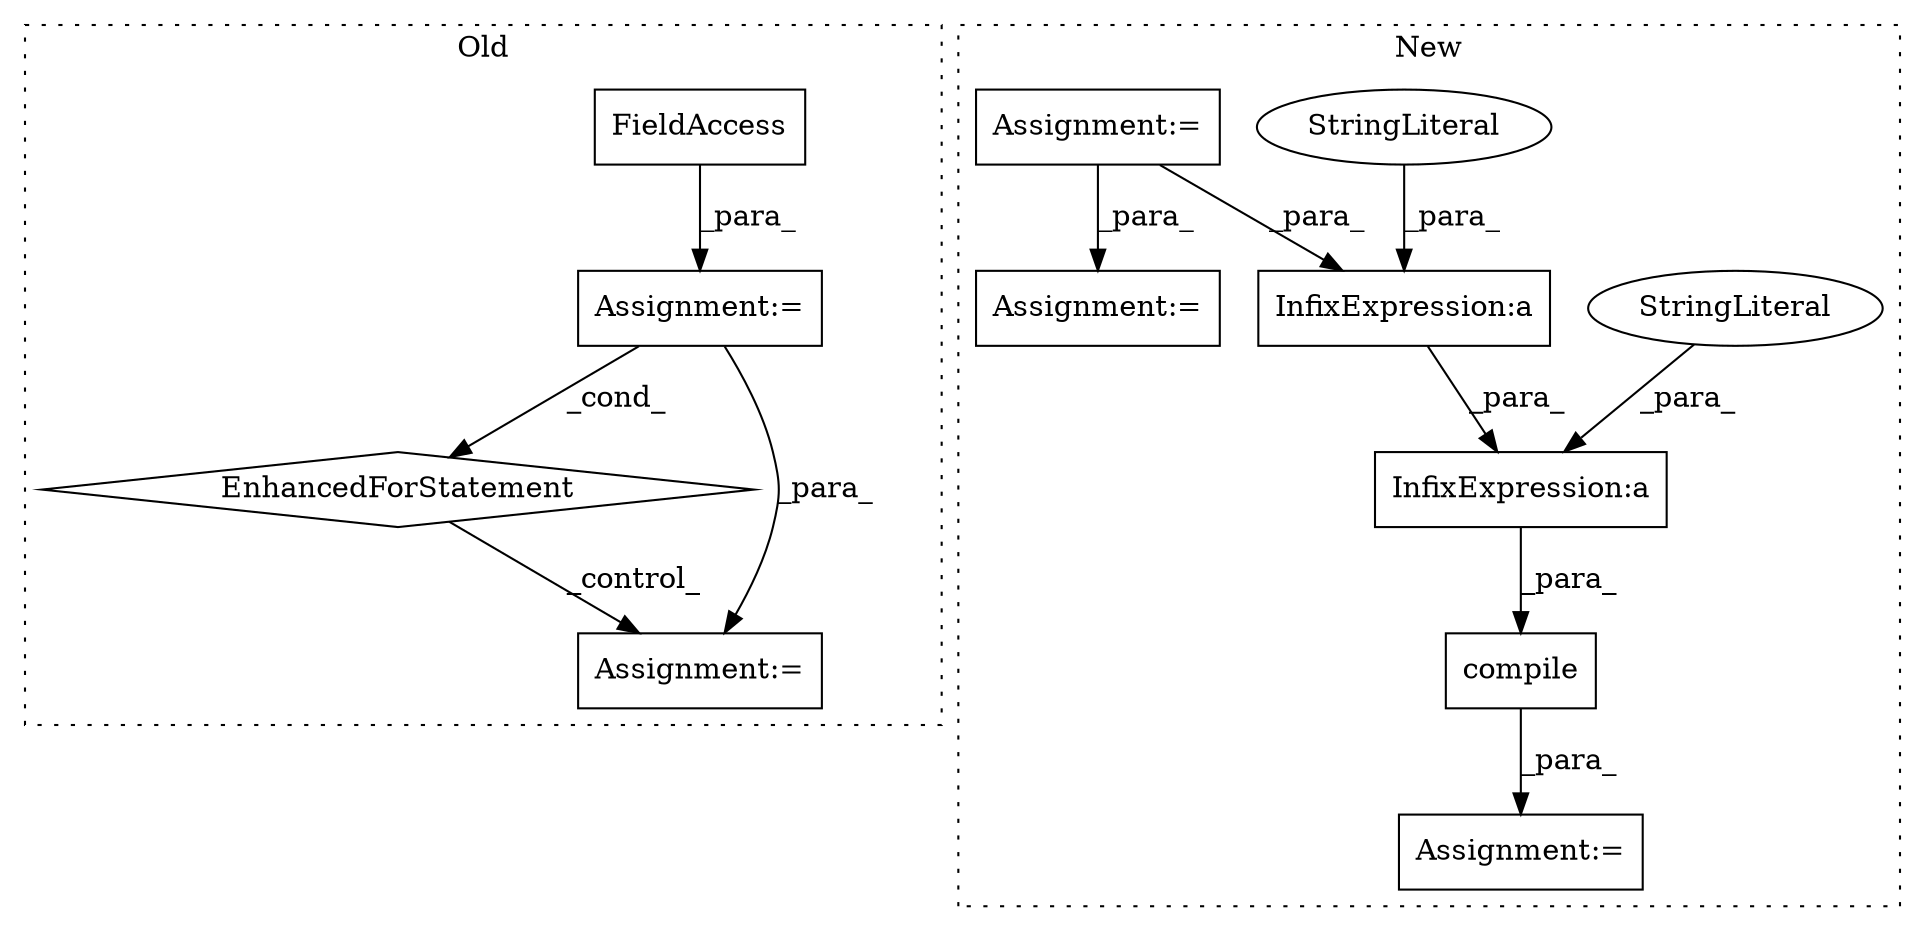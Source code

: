 digraph G {
subgraph cluster0 {
1 [label="EnhancedForStatement" a="70" s="100183,100298" l="69,2" shape="diamond"];
8 [label="Assignment:=" a="7" s="100183,100298" l="69,2" shape="box"];
9 [label="FieldAccess" a="22" s="100269" l="29" shape="box"];
11 [label="Assignment:=" a="7" s="100308,100391" l="57,2" shape="box"];
label = "Old";
style="dotted";
}
subgraph cluster1 {
2 [label="compile" a="32" s="86453,86578" l="8,1" shape="box"];
3 [label="InfixExpression:a" a="27" s="86467" l="3" shape="box"];
4 [label="InfixExpression:a" a="27" s="86487" l="3" shape="box"];
5 [label="StringLiteral" a="45" s="86464" l="3" shape="ellipse"];
6 [label="StringLiteral" a="45" s="86490" l="39" shape="ellipse"];
7 [label="Assignment:=" a="7" s="86298" l="1" shape="box"];
10 [label="Assignment:=" a="7" s="86449" l="1" shape="box"];
12 [label="Assignment:=" a="7" s="86612" l="1" shape="box"];
label = "New";
style="dotted";
}
1 -> 11 [label="_control_"];
2 -> 10 [label="_para_"];
3 -> 4 [label="_para_"];
4 -> 2 [label="_para_"];
5 -> 3 [label="_para_"];
6 -> 4 [label="_para_"];
7 -> 3 [label="_para_"];
7 -> 12 [label="_para_"];
8 -> 1 [label="_cond_"];
8 -> 11 [label="_para_"];
9 -> 8 [label="_para_"];
}